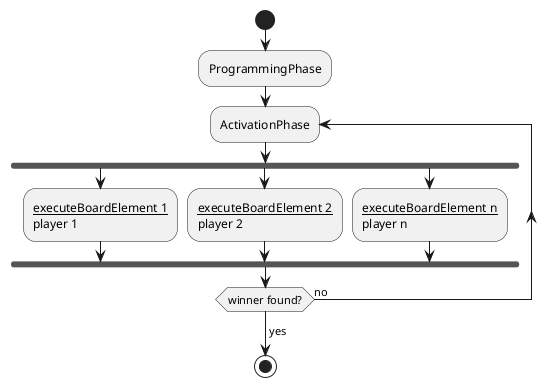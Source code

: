 @startuml
'https://plantuml.com/state-diagram
start
:ProgrammingPhase;
repeat :ActivationPhase;
fork
:__executeBoardElement 1__
player 1;
fork again
:__executeBoardElement 2__
player 2;
fork again
:__executeBoardElement n__
player n;
end fork
repeat while (winner found?) is (no)
-> yes;
stop

@enduml